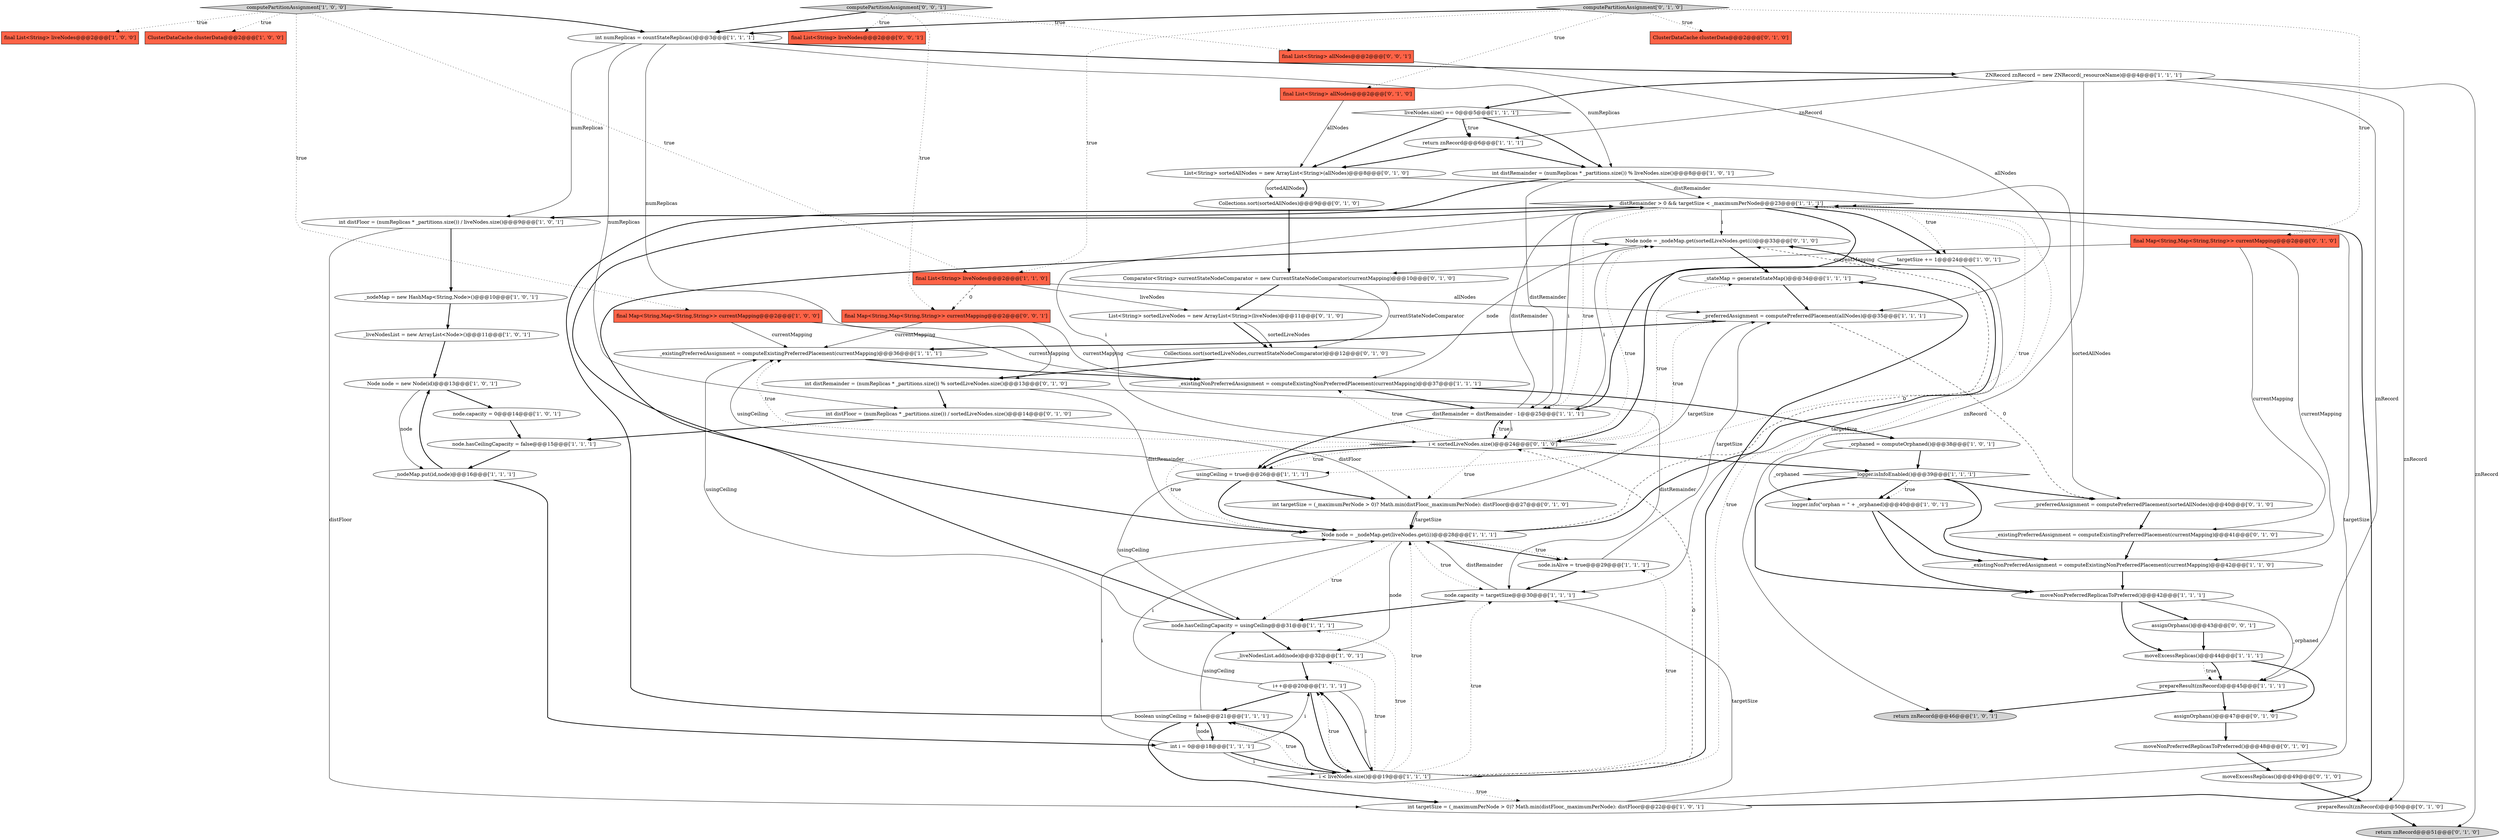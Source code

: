 digraph {
2 [style = filled, label = "_existingNonPreferredAssignment = computeExistingNonPreferredPlacement(currentMapping)@@@42@@@['1', '1', '0']", fillcolor = white, shape = ellipse image = "AAA0AAABBB1BBB"];
14 [style = filled, label = "ClusterDataCache clusterData@@@2@@@['1', '0', '0']", fillcolor = tomato, shape = box image = "AAA0AAABBB1BBB"];
16 [style = filled, label = "liveNodes.size() == 0@@@5@@@['1', '1', '1']", fillcolor = white, shape = diamond image = "AAA0AAABBB1BBB"];
19 [style = filled, label = "moveNonPreferredReplicasToPreferred()@@@42@@@['1', '1', '1']", fillcolor = white, shape = ellipse image = "AAA0AAABBB1BBB"];
30 [style = filled, label = "final List<String> liveNodes@@@2@@@['1', '1', '0']", fillcolor = tomato, shape = box image = "AAA0AAABBB1BBB"];
22 [style = filled, label = "ZNRecord znRecord = new ZNRecord(_resourceName)@@@4@@@['1', '1', '1']", fillcolor = white, shape = ellipse image = "AAA0AAABBB1BBB"];
52 [style = filled, label = "computePartitionAssignment['0', '1', '0']", fillcolor = lightgray, shape = diamond image = "AAA0AAABBB2BBB"];
32 [style = filled, label = "computePartitionAssignment['1', '0', '0']", fillcolor = lightgray, shape = diamond image = "AAA0AAABBB1BBB"];
34 [style = filled, label = "_stateMap = generateStateMap()@@@34@@@['1', '1', '1']", fillcolor = white, shape = ellipse image = "AAA0AAABBB1BBB"];
44 [style = filled, label = "int targetSize = (_maximumPerNode > 0)? Math.min(distFloor,_maximumPerNode): distFloor@@@27@@@['0', '1', '0']", fillcolor = white, shape = ellipse image = "AAA0AAABBB2BBB"];
39 [style = filled, label = "node.isAlive = true@@@29@@@['1', '1', '1']", fillcolor = white, shape = ellipse image = "AAA0AAABBB1BBB"];
17 [style = filled, label = "logger.info(\"orphan = \" + _orphaned)@@@40@@@['1', '0', '1']", fillcolor = white, shape = ellipse image = "AAA0AAABBB1BBB"];
13 [style = filled, label = "final List<String> liveNodes@@@2@@@['1', '0', '0']", fillcolor = tomato, shape = box image = "AAA0AAABBB1BBB"];
10 [style = filled, label = "_orphaned = computeOrphaned()@@@38@@@['1', '0', '1']", fillcolor = white, shape = ellipse image = "AAA0AAABBB1BBB"];
36 [style = filled, label = "distRemainder > 0 && targetSize < _maximumPerNode@@@23@@@['1', '1', '1']", fillcolor = white, shape = diamond image = "AAA0AAABBB1BBB"];
33 [style = filled, label = "node.hasCeilingCapacity = false@@@15@@@['1', '1', '1']", fillcolor = white, shape = ellipse image = "AAA0AAABBB1BBB"];
43 [style = filled, label = "Node node = _nodeMap.get(sortedLiveNodes.get(i))@@@33@@@['0', '1', '0']", fillcolor = white, shape = ellipse image = "AAA1AAABBB2BBB"];
8 [style = filled, label = "_existingPreferredAssignment = computeExistingPreferredPlacement(currentMapping)@@@36@@@['1', '1', '1']", fillcolor = white, shape = ellipse image = "AAA0AAABBB1BBB"];
47 [style = filled, label = "Collections.sort(sortedAllNodes)@@@9@@@['0', '1', '0']", fillcolor = white, shape = ellipse image = "AAA0AAABBB2BBB"];
27 [style = filled, label = "return znRecord@@@6@@@['1', '1', '1']", fillcolor = white, shape = ellipse image = "AAA0AAABBB1BBB"];
3 [style = filled, label = "int targetSize = (_maximumPerNode > 0)? Math.min(distFloor,_maximumPerNode): distFloor@@@22@@@['1', '0', '1']", fillcolor = white, shape = ellipse image = "AAA0AAABBB1BBB"];
5 [style = filled, label = "return znRecord@@@46@@@['1', '0', '1']", fillcolor = lightgray, shape = ellipse image = "AAA0AAABBB1BBB"];
20 [style = filled, label = "int distRemainder = (numReplicas * _partitions.size()) % liveNodes.size()@@@8@@@['1', '0', '1']", fillcolor = white, shape = ellipse image = "AAA0AAABBB1BBB"];
38 [style = filled, label = "boolean usingCeiling = false@@@21@@@['1', '1', '1']", fillcolor = white, shape = ellipse image = "AAA0AAABBB1BBB"];
54 [style = filled, label = "moveNonPreferredReplicasToPreferred()@@@48@@@['0', '1', '0']", fillcolor = white, shape = ellipse image = "AAA0AAABBB2BBB"];
64 [style = filled, label = "assignOrphans()@@@43@@@['0', '0', '1']", fillcolor = white, shape = ellipse image = "AAA0AAABBB3BBB"];
24 [style = filled, label = "Node node = new Node(id)@@@13@@@['1', '0', '1']", fillcolor = white, shape = ellipse image = "AAA0AAABBB1BBB"];
0 [style = filled, label = "_liveNodesList = new ArrayList<Node>()@@@11@@@['1', '0', '1']", fillcolor = white, shape = ellipse image = "AAA0AAABBB1BBB"];
6 [style = filled, label = "int distFloor = (numReplicas * _partitions.size()) / liveNodes.size()@@@9@@@['1', '0', '1']", fillcolor = white, shape = ellipse image = "AAA0AAABBB1BBB"];
66 [style = filled, label = "final List<String> allNodes@@@2@@@['0', '0', '1']", fillcolor = tomato, shape = box image = "AAA0AAABBB3BBB"];
7 [style = filled, label = "i < liveNodes.size()@@@19@@@['1', '1', '1']", fillcolor = white, shape = diamond image = "AAA0AAABBB1BBB"];
62 [style = filled, label = "Collections.sort(sortedLiveNodes,currentStateNodeComparator)@@@12@@@['0', '1', '0']", fillcolor = white, shape = ellipse image = "AAA1AAABBB2BBB"];
35 [style = filled, label = "int i = 0@@@18@@@['1', '1', '1']", fillcolor = white, shape = ellipse image = "AAA0AAABBB1BBB"];
37 [style = filled, label = "_preferredAssignment = computePreferredPlacement(allNodes)@@@35@@@['1', '1', '1']", fillcolor = white, shape = ellipse image = "AAA0AAABBB1BBB"];
21 [style = filled, label = "_liveNodesList.add(node)@@@32@@@['1', '0', '1']", fillcolor = white, shape = ellipse image = "AAA0AAABBB1BBB"];
55 [style = filled, label = "final List<String> allNodes@@@2@@@['0', '1', '0']", fillcolor = tomato, shape = box image = "AAA0AAABBB2BBB"];
60 [style = filled, label = "int distRemainder = (numReplicas * _partitions.size()) % sortedLiveNodes.size()@@@13@@@['0', '1', '0']", fillcolor = white, shape = ellipse image = "AAA1AAABBB2BBB"];
68 [style = filled, label = "final Map<String,Map<String,String>> currentMapping@@@2@@@['0', '0', '1']", fillcolor = tomato, shape = box image = "AAA0AAABBB3BBB"];
63 [style = filled, label = "List<String> sortedLiveNodes = new ArrayList<String>(liveNodes)@@@11@@@['0', '1', '0']", fillcolor = white, shape = ellipse image = "AAA1AAABBB2BBB"];
53 [style = filled, label = "_preferredAssignment = computePreferredPlacement(sortedAllNodes)@@@40@@@['0', '1', '0']", fillcolor = white, shape = ellipse image = "AAA1AAABBB2BBB"];
58 [style = filled, label = "final Map<String,Map<String,String>> currentMapping@@@2@@@['0', '1', '0']", fillcolor = tomato, shape = box image = "AAA0AAABBB2BBB"];
41 [style = filled, label = "moveExcessReplicas()@@@44@@@['1', '1', '1']", fillcolor = white, shape = ellipse image = "AAA0AAABBB1BBB"];
56 [style = filled, label = "moveExcessReplicas()@@@49@@@['0', '1', '0']", fillcolor = white, shape = ellipse image = "AAA0AAABBB2BBB"];
48 [style = filled, label = "ClusterDataCache clusterData@@@2@@@['0', '1', '0']", fillcolor = tomato, shape = box image = "AAA0AAABBB2BBB"];
67 [style = filled, label = "computePartitionAssignment['0', '0', '1']", fillcolor = lightgray, shape = diamond image = "AAA0AAABBB3BBB"];
4 [style = filled, label = "_nodeMap.put(id,node)@@@16@@@['1', '1', '1']", fillcolor = white, shape = ellipse image = "AAA0AAABBB1BBB"];
12 [style = filled, label = "logger.isInfoEnabled()@@@39@@@['1', '1', '1']", fillcolor = white, shape = diamond image = "AAA0AAABBB1BBB"];
29 [style = filled, label = "final Map<String,Map<String,String>> currentMapping@@@2@@@['1', '0', '0']", fillcolor = tomato, shape = box image = "AAA0AAABBB1BBB"];
26 [style = filled, label = "int numReplicas = countStateReplicas()@@@3@@@['1', '1', '1']", fillcolor = white, shape = ellipse image = "AAA0AAABBB1BBB"];
42 [style = filled, label = "_nodeMap = new HashMap<String,Node>()@@@10@@@['1', '0', '1']", fillcolor = white, shape = ellipse image = "AAA0AAABBB1BBB"];
11 [style = filled, label = "_existingNonPreferredAssignment = computeExistingNonPreferredPlacement(currentMapping)@@@37@@@['1', '1', '1']", fillcolor = white, shape = ellipse image = "AAA0AAABBB1BBB"];
31 [style = filled, label = "node.capacity = targetSize@@@30@@@['1', '1', '1']", fillcolor = white, shape = ellipse image = "AAA0AAABBB1BBB"];
61 [style = filled, label = "return znRecord@@@51@@@['0', '1', '0']", fillcolor = lightgray, shape = ellipse image = "AAA0AAABBB2BBB"];
28 [style = filled, label = "distRemainder = distRemainder - 1@@@25@@@['1', '1', '1']", fillcolor = white, shape = ellipse image = "AAA0AAABBB1BBB"];
51 [style = filled, label = "prepareResult(znRecord)@@@50@@@['0', '1', '0']", fillcolor = white, shape = ellipse image = "AAA0AAABBB2BBB"];
65 [style = filled, label = "final List<String> liveNodes@@@2@@@['0', '0', '1']", fillcolor = tomato, shape = box image = "AAA0AAABBB3BBB"];
46 [style = filled, label = "_existingPreferredAssignment = computeExistingPreferredPlacement(currentMapping)@@@41@@@['0', '1', '0']", fillcolor = white, shape = ellipse image = "AAA0AAABBB2BBB"];
18 [style = filled, label = "node.capacity = 0@@@14@@@['1', '0', '1']", fillcolor = white, shape = ellipse image = "AAA0AAABBB1BBB"];
23 [style = filled, label = "node.hasCeilingCapacity = usingCeiling@@@31@@@['1', '1', '1']", fillcolor = white, shape = ellipse image = "AAA0AAABBB1BBB"];
9 [style = filled, label = "usingCeiling = true@@@26@@@['1', '1', '1']", fillcolor = white, shape = ellipse image = "AAA0AAABBB1BBB"];
49 [style = filled, label = "List<String> sortedAllNodes = new ArrayList<String>(allNodes)@@@8@@@['0', '1', '0']", fillcolor = white, shape = ellipse image = "AAA0AAABBB2BBB"];
45 [style = filled, label = "int distFloor = (numReplicas * _partitions.size()) / sortedLiveNodes.size()@@@14@@@['0', '1', '0']", fillcolor = white, shape = ellipse image = "AAA1AAABBB2BBB"];
50 [style = filled, label = "i < sortedLiveNodes.size()@@@24@@@['0', '1', '0']", fillcolor = white, shape = diamond image = "AAA1AAABBB2BBB"];
15 [style = filled, label = "i++@@@20@@@['1', '1', '1']", fillcolor = white, shape = ellipse image = "AAA0AAABBB1BBB"];
25 [style = filled, label = "prepareResult(znRecord)@@@45@@@['1', '1', '1']", fillcolor = white, shape = ellipse image = "AAA0AAABBB1BBB"];
57 [style = filled, label = "Comparator<String> currentStateNodeComparator = new CurrentStateNodeComparator(currentMapping)@@@10@@@['0', '1', '0']", fillcolor = white, shape = ellipse image = "AAA1AAABBB2BBB"];
59 [style = filled, label = "assignOrphans()@@@47@@@['0', '1', '0']", fillcolor = white, shape = ellipse image = "AAA0AAABBB2BBB"];
40 [style = filled, label = "targetSize += 1@@@24@@@['1', '0', '1']", fillcolor = white, shape = ellipse image = "AAA0AAABBB1BBB"];
1 [style = filled, label = "Node node = _nodeMap.get(liveNodes.get(i))@@@28@@@['1', '1', '1']", fillcolor = white, shape = ellipse image = "AAA0AAABBB1BBB"];
20->36 [style = solid, label="distRemainder"];
31->1 [style = solid, label="distRemainder"];
64->41 [style = bold, label=""];
38->36 [style = bold, label=""];
67->65 [style = dotted, label="true"];
45->33 [style = bold, label=""];
50->9 [style = dotted, label="true"];
20->6 [style = bold, label=""];
33->4 [style = bold, label=""];
30->68 [style = dashed, label="0"];
35->15 [style = solid, label="i"];
50->9 [style = bold, label=""];
30->63 [style = solid, label="liveNodes"];
19->64 [style = bold, label=""];
52->26 [style = bold, label=""];
1->43 [style = dashed, label="0"];
19->25 [style = solid, label="_orphaned"];
41->25 [style = dotted, label="true"];
7->38 [style = dotted, label="true"];
40->28 [style = bold, label=""];
29->8 [style = solid, label="currentMapping"];
68->11 [style = solid, label="currentMapping"];
54->56 [style = bold, label=""];
32->30 [style = dotted, label="true"];
15->7 [style = solid, label="i"];
36->50 [style = bold, label=""];
29->11 [style = solid, label="currentMapping"];
24->4 [style = solid, label="node"];
55->49 [style = solid, label="allNodes"];
4->24 [style = bold, label=""];
7->31 [style = dotted, label="true"];
26->20 [style = solid, label="numReplicas"];
9->23 [style = solid, label="usingCeiling"];
36->50 [style = solid, label="i"];
7->15 [style = dotted, label="true"];
49->47 [style = bold, label=""];
63->62 [style = bold, label=""];
32->29 [style = dotted, label="true"];
38->35 [style = bold, label=""];
49->53 [style = solid, label="sortedAllNodes"];
46->2 [style = bold, label=""];
7->23 [style = dotted, label="true"];
10->17 [style = solid, label="_orphaned"];
28->43 [style = solid, label="i"];
58->2 [style = solid, label="currentMapping"];
31->23 [style = bold, label=""];
17->2 [style = bold, label=""];
36->40 [style = dotted, label="true"];
26->22 [style = bold, label=""];
39->31 [style = bold, label=""];
68->8 [style = solid, label="currentMapping"];
67->68 [style = dotted, label="true"];
60->31 [style = solid, label="distRemainder"];
7->50 [style = dashed, label="0"];
15->38 [style = bold, label=""];
1->21 [style = solid, label="node"];
6->42 [style = bold, label=""];
50->44 [style = dotted, label="true"];
32->14 [style = dotted, label="true"];
52->58 [style = dotted, label="true"];
22->27 [style = solid, label="znRecord"];
15->7 [style = bold, label=""];
27->20 [style = bold, label=""];
23->43 [style = bold, label=""];
67->66 [style = dotted, label="true"];
1->23 [style = dotted, label="true"];
23->21 [style = bold, label=""];
23->8 [style = solid, label="usingCeiling"];
35->38 [style = solid, label="node"];
1->39 [style = bold, label=""];
67->26 [style = bold, label=""];
25->5 [style = bold, label=""];
41->59 [style = bold, label=""];
12->19 [style = bold, label=""];
62->60 [style = bold, label=""];
60->45 [style = bold, label=""];
52->48 [style = dotted, label="true"];
52->55 [style = dotted, label="true"];
36->40 [style = bold, label=""];
11->28 [style = bold, label=""];
30->37 [style = solid, label="allNodes"];
28->9 [style = bold, label=""];
57->63 [style = bold, label=""];
50->1 [style = dotted, label="true"];
22->25 [style = solid, label="znRecord"];
53->46 [style = bold, label=""];
56->51 [style = bold, label=""];
47->57 [style = bold, label=""];
7->21 [style = dotted, label="true"];
49->47 [style = solid, label="sortedAllNodes"];
60->1 [style = solid, label="distRemainder"];
21->15 [style = bold, label=""];
50->37 [style = dotted, label="true"];
12->53 [style = bold, label=""];
12->2 [style = bold, label=""];
17->19 [style = bold, label=""];
4->35 [style = bold, label=""];
22->16 [style = bold, label=""];
18->33 [style = bold, label=""];
50->28 [style = dotted, label="true"];
59->54 [style = bold, label=""];
7->1 [style = dotted, label="true"];
44->1 [style = solid, label="targetSize"];
58->46 [style = solid, label="currentMapping"];
36->28 [style = solid, label="i"];
35->7 [style = bold, label=""];
27->49 [style = bold, label=""];
36->43 [style = solid, label="i"];
50->43 [style = dotted, label="true"];
51->61 [style = bold, label=""];
0->24 [style = bold, label=""];
16->27 [style = dotted, label="true"];
32->26 [style = bold, label=""];
16->49 [style = bold, label=""];
6->3 [style = solid, label="distFloor"];
50->34 [style = dotted, label="true"];
2->19 [style = bold, label=""];
12->17 [style = bold, label=""];
11->10 [style = bold, label=""];
7->36 [style = dotted, label="true"];
22->5 [style = solid, label="znRecord"];
15->1 [style = solid, label="i"];
16->27 [style = bold, label=""];
22->61 [style = solid, label="znRecord"];
26->45 [style = solid, label="numReplicas"];
3->36 [style = bold, label=""];
43->11 [style = solid, label="node"];
3->31 [style = solid, label="targetSize"];
7->39 [style = dotted, label="true"];
7->15 [style = bold, label=""];
36->9 [style = dotted, label="true"];
28->50 [style = solid, label="i"];
44->1 [style = bold, label=""];
57->62 [style = solid, label="currentStateNodeComparator"];
28->36 [style = solid, label="distRemainder"];
38->23 [style = solid, label="usingCeiling"];
1->43 [style = bold, label=""];
58->57 [style = solid, label="currentMapping"];
36->28 [style = dotted, label="true"];
7->3 [style = dotted, label="true"];
28->50 [style = bold, label=""];
35->7 [style = solid, label="i"];
9->8 [style = solid, label="usingCeiling"];
52->30 [style = dotted, label="true"];
42->0 [style = bold, label=""];
7->38 [style = bold, label=""];
24->18 [style = bold, label=""];
9->44 [style = bold, label=""];
39->37 [style = solid, label="targetSize"];
66->37 [style = solid, label="allNodes"];
41->25 [style = bold, label=""];
45->44 [style = solid, label="distFloor"];
25->59 [style = bold, label=""];
20->28 [style = solid, label="distRemainder"];
35->1 [style = solid, label="i"];
10->12 [style = bold, label=""];
26->6 [style = solid, label="numReplicas"];
43->34 [style = bold, label=""];
12->17 [style = dotted, label="true"];
32->13 [style = dotted, label="true"];
8->11 [style = bold, label=""];
38->3 [style = bold, label=""];
50->8 [style = dotted, label="true"];
7->34 [style = bold, label=""];
36->1 [style = bold, label=""];
1->39 [style = dotted, label="true"];
16->20 [style = bold, label=""];
3->36 [style = solid, label="targetSize"];
19->41 [style = bold, label=""];
50->11 [style = dotted, label="true"];
37->53 [style = dashed, label="0"];
37->8 [style = bold, label=""];
1->31 [style = dotted, label="true"];
44->37 [style = solid, label="targetSize"];
9->1 [style = bold, label=""];
34->37 [style = bold, label=""];
40->31 [style = solid, label="targetSize"];
50->12 [style = bold, label=""];
26->60 [style = solid, label="numReplicas"];
63->62 [style = solid, label="sortedLiveNodes"];
22->51 [style = solid, label="znRecord"];
}
